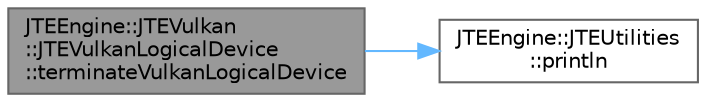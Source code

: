digraph "JTEEngine::JTEVulkan::JTEVulkanLogicalDevice::terminateVulkanLogicalDevice"
{
 // LATEX_PDF_SIZE
  bgcolor="transparent";
  edge [fontname=Helvetica,fontsize=10,labelfontname=Helvetica,labelfontsize=10];
  node [fontname=Helvetica,fontsize=10,shape=box,height=0.2,width=0.4];
  rankdir="LR";
  Node1 [id="Node000001",label="JTEEngine::JTEVulkan\l::JTEVulkanLogicalDevice\l::terminateVulkanLogicalDevice",height=0.2,width=0.4,color="gray40", fillcolor="grey60", style="filled", fontcolor="black",tooltip=" "];
  Node1 -> Node2 [id="edge1_Node000001_Node000002",color="steelblue1",style="solid",tooltip=" "];
  Node2 [id="Node000002",label="JTEEngine::JTEUtilities\l::println",height=0.2,width=0.4,color="grey40", fillcolor="white", style="filled",URL="$namespace_j_t_e_engine_1_1_j_t_e_utilities.html#ae8840b27dfb965c4a81c411d1043adca",tooltip="Prints a value with a new line."];
}
